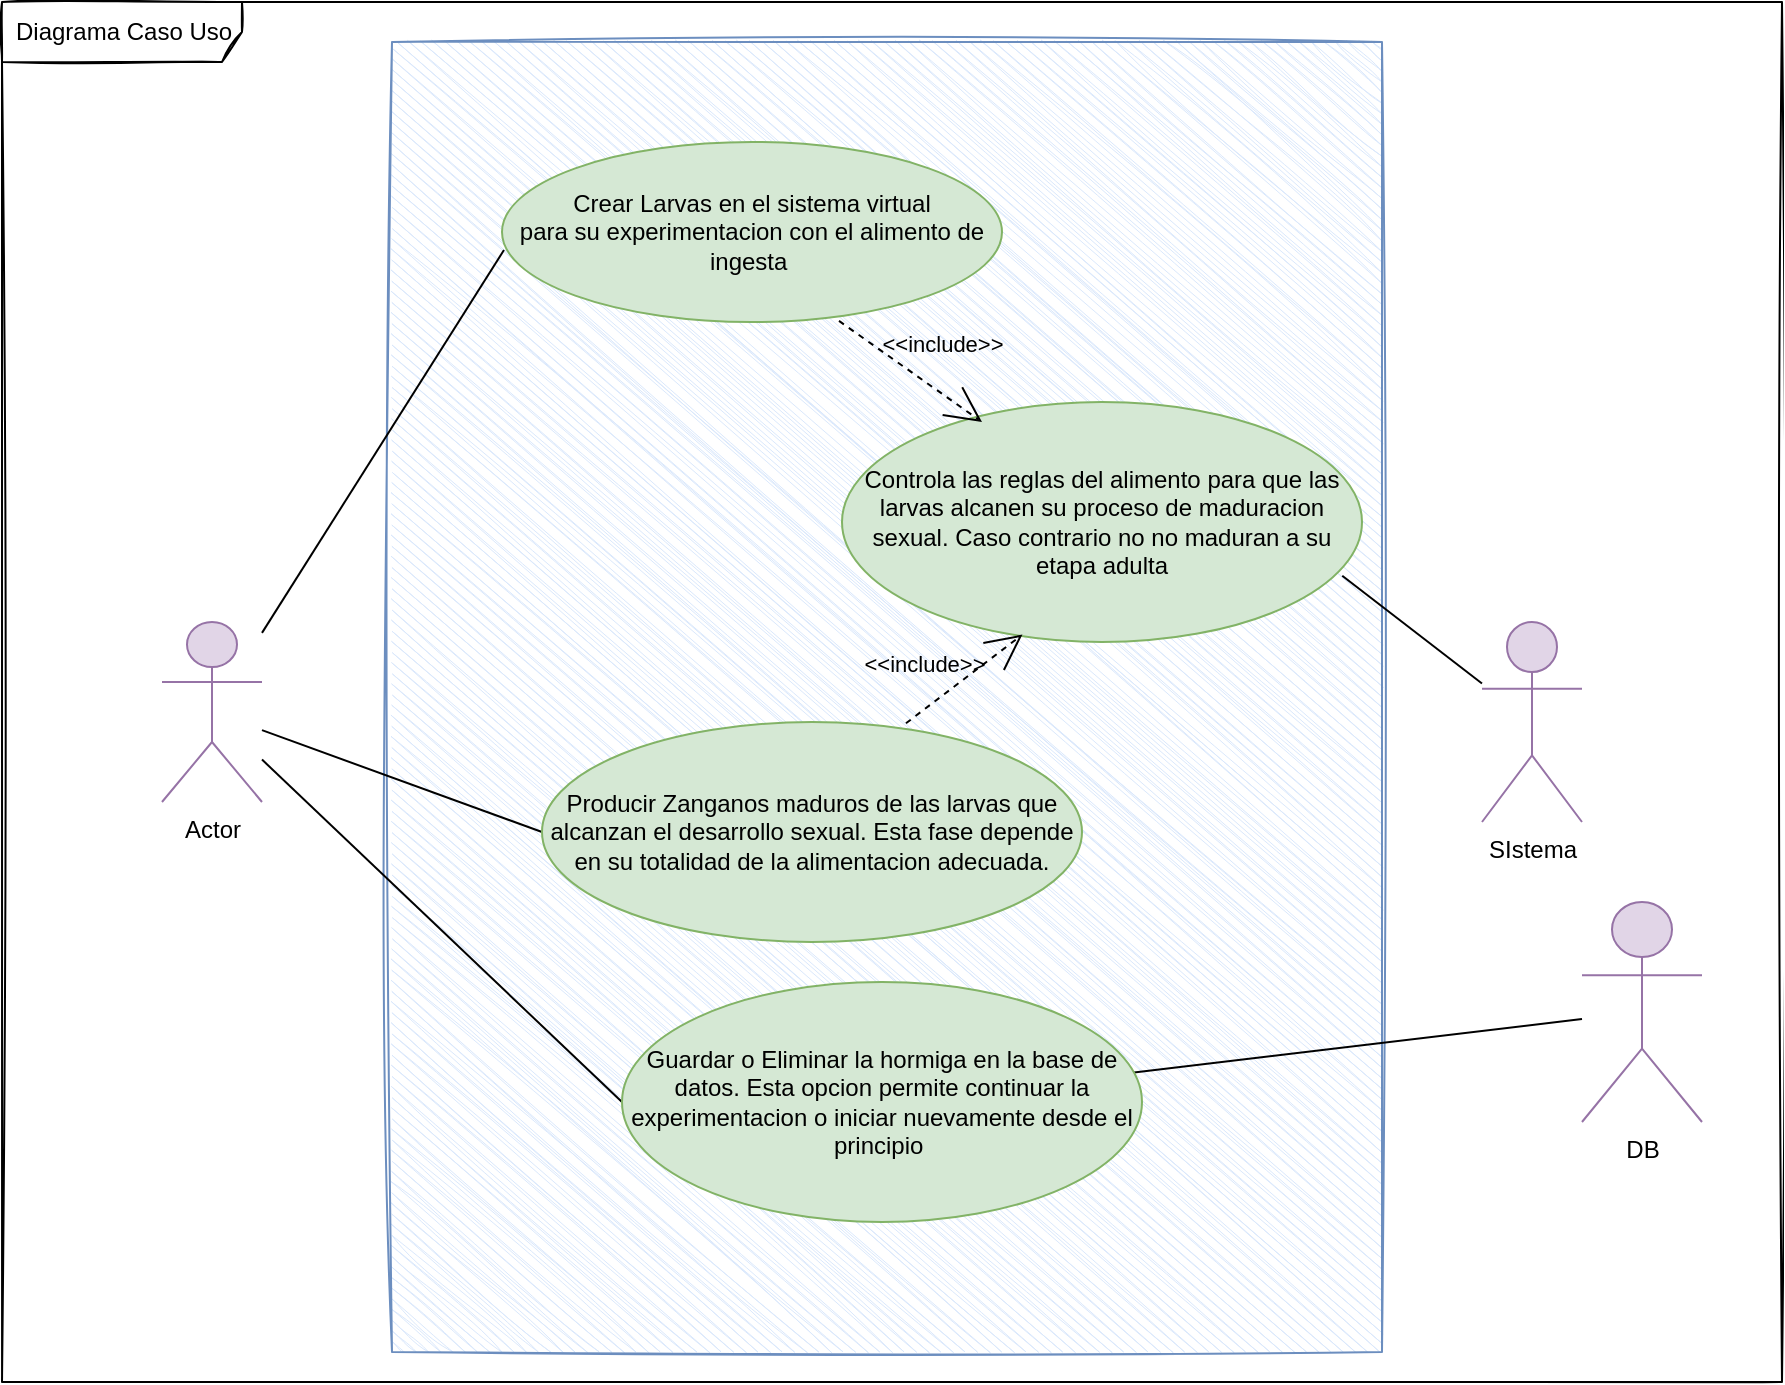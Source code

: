 <mxfile>
    <diagram id="FBLH5cb5t2SWLKSwJ380" name="Page-1">
        <mxGraphModel dx="1804" dy="2213" grid="1" gridSize="10" guides="1" tooltips="1" connect="1" arrows="1" fold="1" page="1" pageScale="1" pageWidth="850" pageHeight="1100" math="0" shadow="0">
            <root>
                <mxCell id="0"/>
                <mxCell id="1" parent="0"/>
                <mxCell id="18" value="" style="rounded=0;whiteSpace=wrap;html=1;rotation=-90;sketch=1;curveFitting=1;jiggle=2;glass=0;shadow=0;fillColor=#dae8fc;strokeColor=#6c8ebf;" vertex="1" parent="1">
                    <mxGeometry x="65" y="90" width="655" height="495" as="geometry"/>
                </mxCell>
                <mxCell id="9" style="edgeStyle=none;html=1;entryX=0.004;entryY=0.6;entryDx=0;entryDy=0;entryPerimeter=0;endArrow=none;endFill=0;" edge="1" parent="1" source="2" target="5">
                    <mxGeometry relative="1" as="geometry"/>
                </mxCell>
                <mxCell id="10" style="edgeStyle=none;html=1;entryX=0;entryY=0.5;entryDx=0;entryDy=0;endArrow=none;endFill=0;" edge="1" parent="1" source="2" target="6">
                    <mxGeometry relative="1" as="geometry"/>
                </mxCell>
                <mxCell id="11" style="edgeStyle=none;html=1;entryX=0;entryY=0.5;entryDx=0;entryDy=0;endArrow=none;endFill=0;" edge="1" parent="1" source="2" target="7">
                    <mxGeometry relative="1" as="geometry"/>
                </mxCell>
                <mxCell id="2" value="Actor" style="shape=umlActor;verticalLabelPosition=bottom;verticalAlign=top;html=1;fillColor=#e1d5e7;strokeColor=#9673a6;" vertex="1" parent="1">
                    <mxGeometry x="30" y="300" width="50" height="90" as="geometry"/>
                </mxCell>
                <mxCell id="12" style="edgeStyle=none;html=1;entryX=0.962;entryY=0.724;entryDx=0;entryDy=0;entryPerimeter=0;endArrow=none;endFill=0;" edge="1" parent="1" source="3" target="8">
                    <mxGeometry relative="1" as="geometry"/>
                </mxCell>
                <mxCell id="3" value="SIstema" style="shape=umlActor;verticalLabelPosition=bottom;verticalAlign=top;html=1;fillColor=#e1d5e7;strokeColor=#9673a6;" vertex="1" parent="1">
                    <mxGeometry x="690" y="300" width="50" height="100" as="geometry"/>
                </mxCell>
                <mxCell id="4" value="DB" style="shape=umlActor;verticalLabelPosition=bottom;verticalAlign=top;html=1;fillColor=#e1d5e7;strokeColor=#9673a6;" vertex="1" parent="1">
                    <mxGeometry x="740" y="440" width="60" height="110" as="geometry"/>
                </mxCell>
                <mxCell id="5" value="Crear Larvas en el sistema virtual&lt;br&gt;para su experimentacion con el alimento de ingesta&amp;nbsp;" style="ellipse;whiteSpace=wrap;html=1;fillColor=#d5e8d4;strokeColor=#82b366;" vertex="1" parent="1">
                    <mxGeometry x="200" y="60" width="250" height="90" as="geometry"/>
                </mxCell>
                <mxCell id="6" value="Producir Zanganos maduros de las larvas que alcanzan el desarrollo sexual. Esta fase depende en su totalidad de la alimentacion adecuada." style="ellipse;whiteSpace=wrap;html=1;fillColor=#d5e8d4;strokeColor=#82b366;" vertex="1" parent="1">
                    <mxGeometry x="220" y="350" width="270" height="110" as="geometry"/>
                </mxCell>
                <mxCell id="17" style="edgeStyle=none;html=1;endArrow=none;endFill=0;endSize=16;" edge="1" parent="1" source="7" target="4">
                    <mxGeometry relative="1" as="geometry"/>
                </mxCell>
                <mxCell id="7" value="Guardar o Eliminar la hormiga en la base de datos. Esta opcion permite continuar la experimentacion o iniciar nuevamente desde el principio&amp;nbsp;" style="ellipse;whiteSpace=wrap;html=1;fillColor=#d5e8d4;strokeColor=#82b366;" vertex="1" parent="1">
                    <mxGeometry x="260" y="480" width="260" height="120" as="geometry"/>
                </mxCell>
                <mxCell id="8" value="Controla las reglas del alimento para que las larvas alcanen su proceso de maduracion sexual. Caso contrario no no&amp;nbsp;maduran a su etapa adulta" style="ellipse;whiteSpace=wrap;html=1;fillColor=#d5e8d4;strokeColor=#82b366;" vertex="1" parent="1">
                    <mxGeometry x="370" y="190" width="260" height="120" as="geometry"/>
                </mxCell>
                <mxCell id="14" value="&amp;lt;&amp;lt;include&amp;gt;&amp;gt;" style="html=1;verticalAlign=bottom;labelBackgroundColor=none;endArrow=open;endFill=0;dashed=1;endSize=16;exitX=0.674;exitY=0.994;exitDx=0;exitDy=0;exitPerimeter=0;" edge="1" parent="1" source="5">
                    <mxGeometry x="0.231" y="13" width="160" relative="1" as="geometry">
                        <mxPoint x="410" y="300" as="sourcePoint"/>
                        <mxPoint x="440" y="200" as="targetPoint"/>
                        <mxPoint as="offset"/>
                    </mxGeometry>
                </mxCell>
                <mxCell id="15" value="&amp;lt;&amp;lt;include&amp;gt;&amp;gt;" style="html=1;verticalAlign=bottom;labelBackgroundColor=none;endArrow=open;endFill=0;dashed=1;endSize=16;exitX=0.674;exitY=0.006;exitDx=0;exitDy=0;exitPerimeter=0;entryX=0.347;entryY=0.969;entryDx=0;entryDy=0;entryPerimeter=0;" edge="1" parent="1" source="6" target="8">
                    <mxGeometry x="-0.484" y="12" width="160" relative="1" as="geometry">
                        <mxPoint x="289.25" y="250.0" as="sourcePoint"/>
                        <mxPoint x="360" y="260" as="targetPoint"/>
                        <mxPoint x="1" as="offset"/>
                    </mxGeometry>
                </mxCell>
                <mxCell id="20" value="Diagrama Caso Uso" style="shape=umlFrame;whiteSpace=wrap;html=1;width=120;height=30;boundedLbl=1;verticalAlign=middle;align=left;spacingLeft=5;rounded=0;shadow=0;glass=0;sketch=1;" vertex="1" parent="1">
                    <mxGeometry x="-50" y="-10" width="890" height="690" as="geometry"/>
                </mxCell>
            </root>
        </mxGraphModel>
    </diagram>
</mxfile>